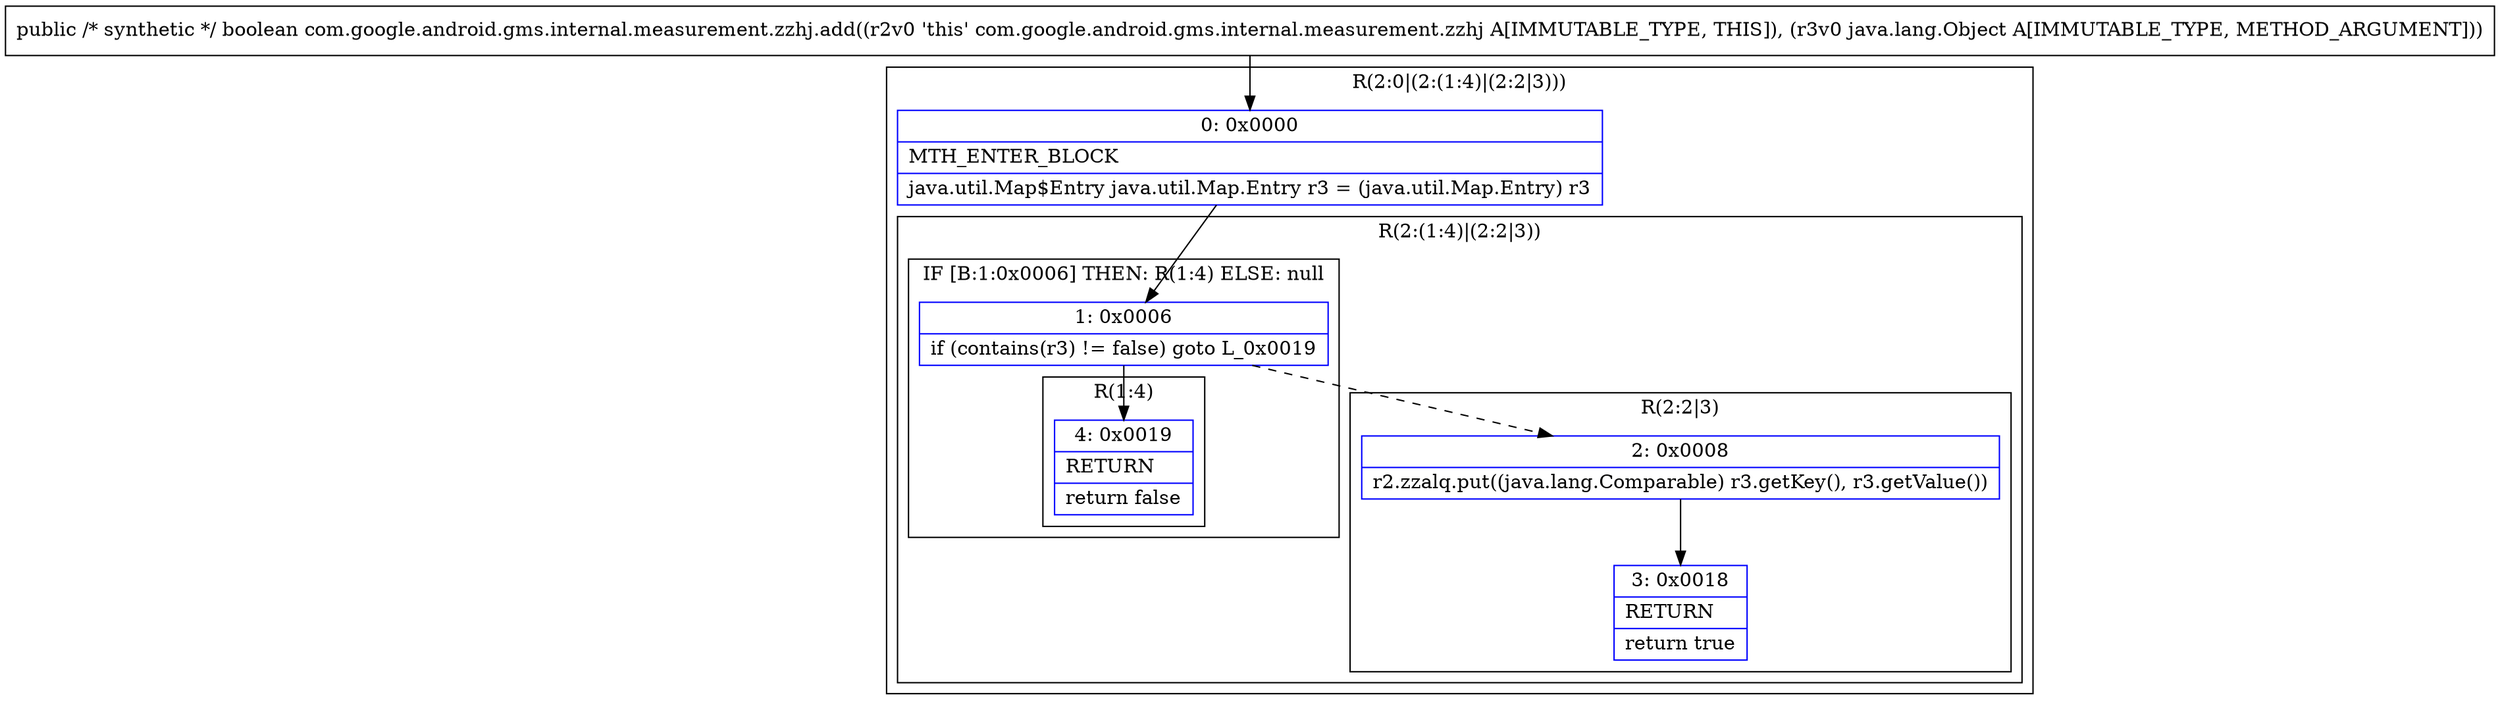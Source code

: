 digraph "CFG forcom.google.android.gms.internal.measurement.zzhj.add(Ljava\/lang\/Object;)Z" {
subgraph cluster_Region_1182249862 {
label = "R(2:0|(2:(1:4)|(2:2|3)))";
node [shape=record,color=blue];
Node_0 [shape=record,label="{0\:\ 0x0000|MTH_ENTER_BLOCK\l|java.util.Map$Entry java.util.Map.Entry r3 = (java.util.Map.Entry) r3\l}"];
subgraph cluster_Region_1162047237 {
label = "R(2:(1:4)|(2:2|3))";
node [shape=record,color=blue];
subgraph cluster_IfRegion_1901184592 {
label = "IF [B:1:0x0006] THEN: R(1:4) ELSE: null";
node [shape=record,color=blue];
Node_1 [shape=record,label="{1\:\ 0x0006|if (contains(r3) != false) goto L_0x0019\l}"];
subgraph cluster_Region_2123451162 {
label = "R(1:4)";
node [shape=record,color=blue];
Node_4 [shape=record,label="{4\:\ 0x0019|RETURN\l|return false\l}"];
}
}
subgraph cluster_Region_601543536 {
label = "R(2:2|3)";
node [shape=record,color=blue];
Node_2 [shape=record,label="{2\:\ 0x0008|r2.zzalq.put((java.lang.Comparable) r3.getKey(), r3.getValue())\l}"];
Node_3 [shape=record,label="{3\:\ 0x0018|RETURN\l|return true\l}"];
}
}
}
MethodNode[shape=record,label="{public \/* synthetic *\/ boolean com.google.android.gms.internal.measurement.zzhj.add((r2v0 'this' com.google.android.gms.internal.measurement.zzhj A[IMMUTABLE_TYPE, THIS]), (r3v0 java.lang.Object A[IMMUTABLE_TYPE, METHOD_ARGUMENT])) }"];
MethodNode -> Node_0;
Node_0 -> Node_1;
Node_1 -> Node_2[style=dashed];
Node_1 -> Node_4;
Node_2 -> Node_3;
}

